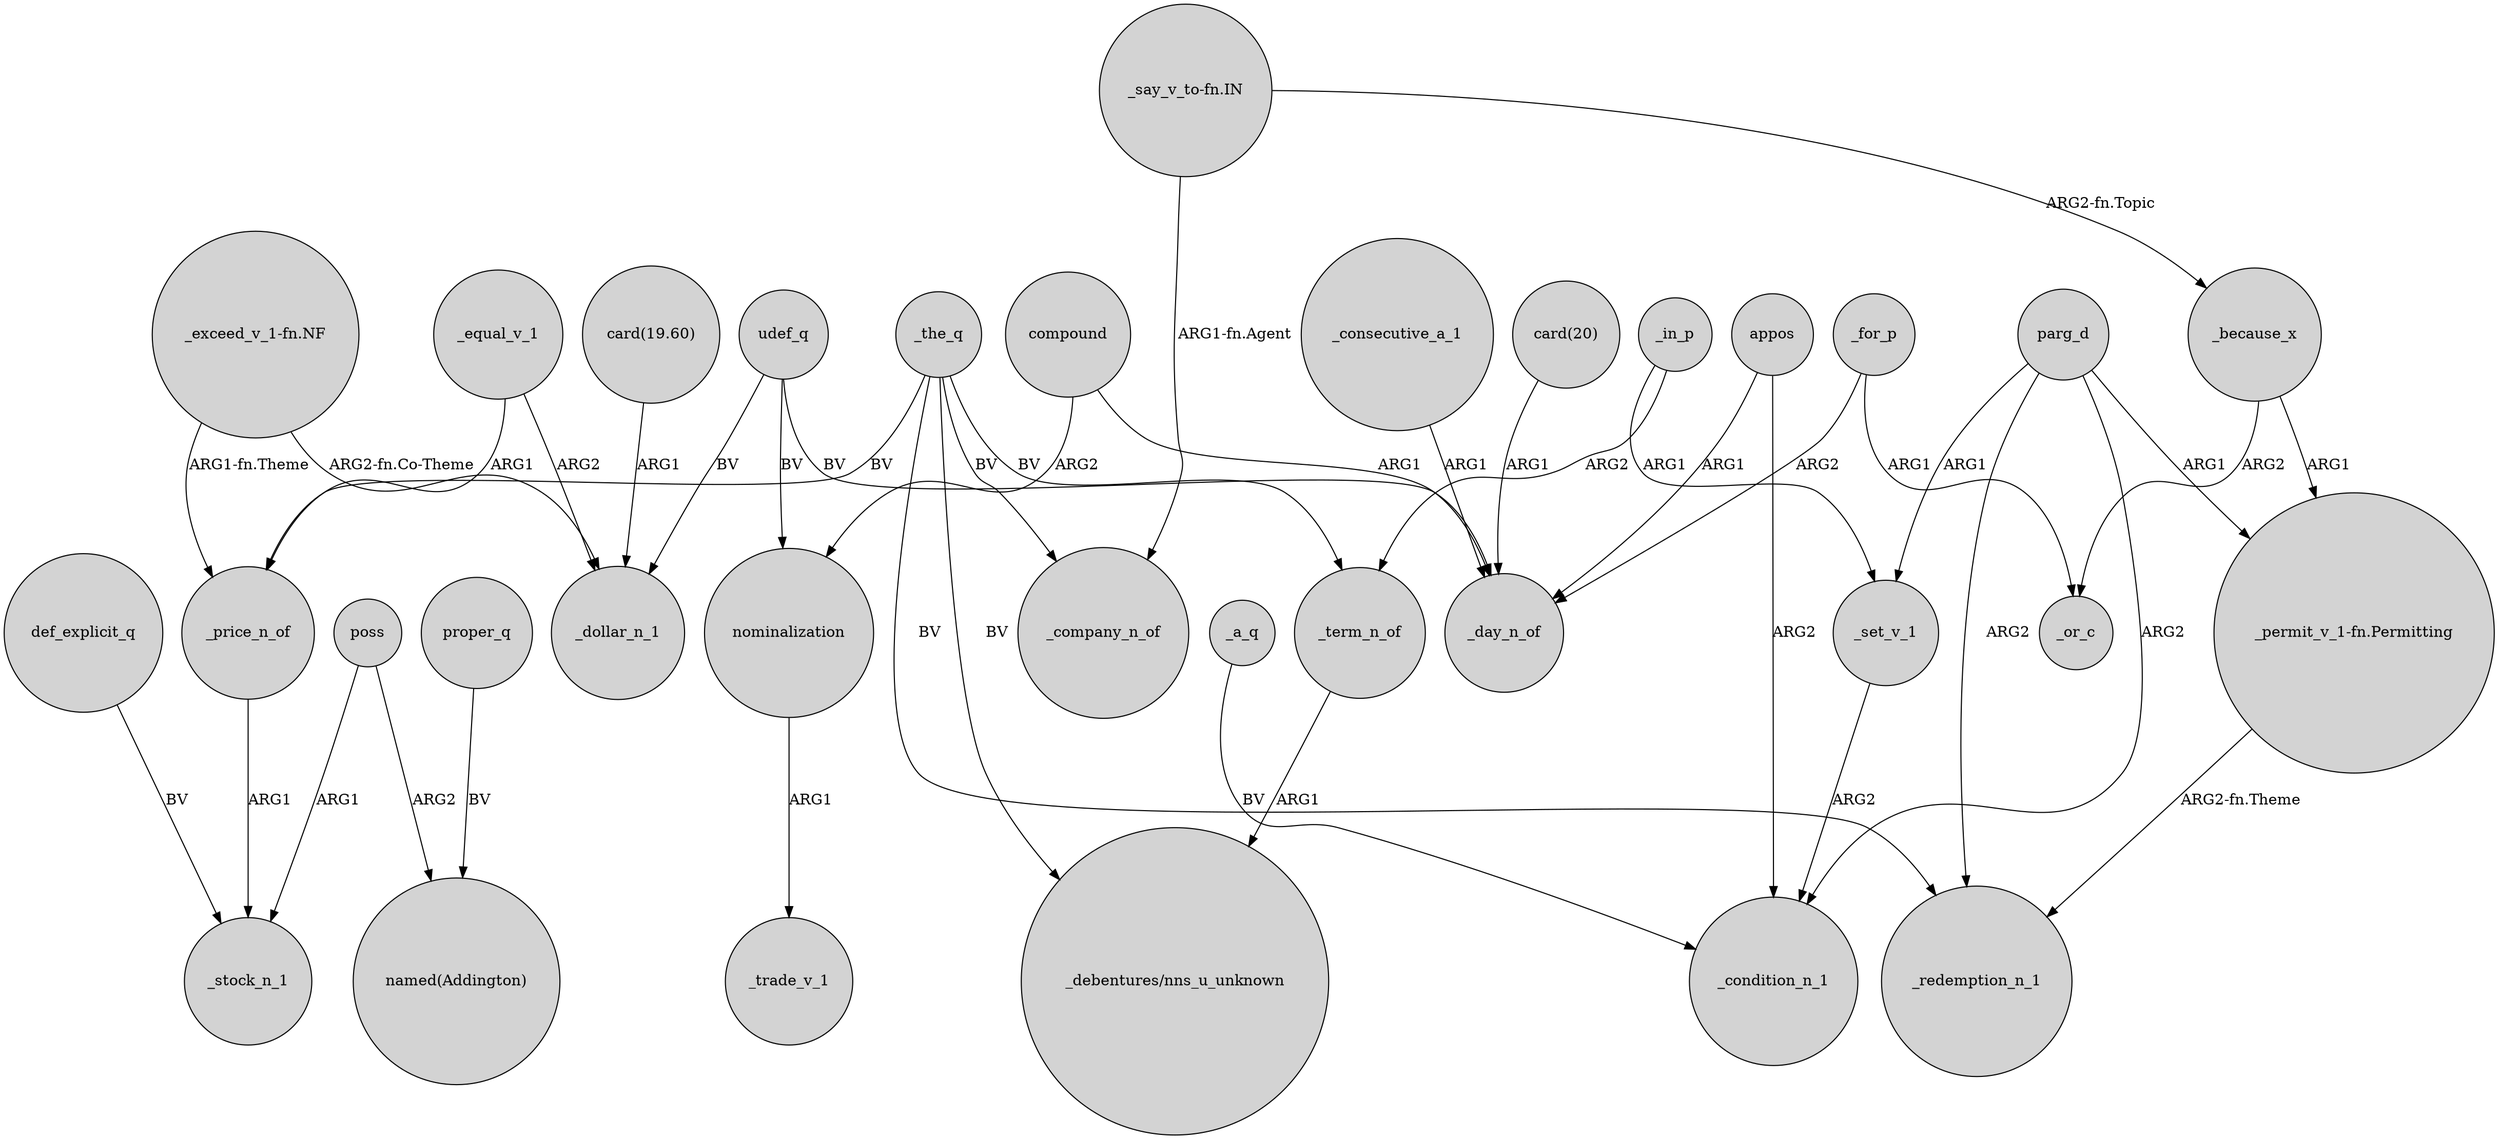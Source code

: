 digraph {
	node [shape=circle style=filled]
	"_exceed_v_1-fn.NF" -> _price_n_of [label="ARG1-fn.Theme"]
	parg_d -> "_permit_v_1-fn.Permitting" [label=ARG1]
	_equal_v_1 -> _dollar_n_1 [label=ARG2]
	_because_x -> "_permit_v_1-fn.Permitting" [label=ARG1]
	poss -> _stock_n_1 [label=ARG1]
	appos -> _condition_n_1 [label=ARG2]
	"_permit_v_1-fn.Permitting" -> _redemption_n_1 [label="ARG2-fn.Theme"]
	udef_q -> _day_n_of [label=BV]
	compound -> nominalization [label=ARG2]
	_the_q -> _price_n_of [label=BV]
	nominalization -> _trade_v_1 [label=ARG1]
	def_explicit_q -> _stock_n_1 [label=BV]
	_the_q -> _company_n_of [label=BV]
	"_say_v_to-fn.IN" -> _because_x [label="ARG2-fn.Topic"]
	parg_d -> _condition_n_1 [label=ARG2]
	_the_q -> _term_n_of [label=BV]
	"card(19.60)" -> _dollar_n_1 [label=ARG1]
	_for_p -> _day_n_of [label=ARG2]
	_in_p -> _set_v_1 [label=ARG1]
	_for_p -> _or_c [label=ARG1]
	_in_p -> _term_n_of [label=ARG2]
	_term_n_of -> "_debentures/nns_u_unknown" [label=ARG1]
	compound -> _day_n_of [label=ARG1]
	poss -> "named(Addington)" [label=ARG2]
	proper_q -> "named(Addington)" [label=BV]
	udef_q -> nominalization [label=BV]
	"card(20)" -> _day_n_of [label=ARG1]
	_price_n_of -> _stock_n_1 [label=ARG1]
	parg_d -> _set_v_1 [label=ARG1]
	"_say_v_to-fn.IN" -> _company_n_of [label="ARG1-fn.Agent"]
	_consecutive_a_1 -> _day_n_of [label=ARG1]
	_the_q -> "_debentures/nns_u_unknown" [label=BV]
	parg_d -> _redemption_n_1 [label=ARG2]
	"_exceed_v_1-fn.NF" -> _dollar_n_1 [label="ARG2-fn.Co-Theme"]
	_because_x -> _or_c [label=ARG2]
	_a_q -> _condition_n_1 [label=BV]
	_equal_v_1 -> _price_n_of [label=ARG1]
	udef_q -> _dollar_n_1 [label=BV]
	_set_v_1 -> _condition_n_1 [label=ARG2]
	_the_q -> _redemption_n_1 [label=BV]
	appos -> _day_n_of [label=ARG1]
}
